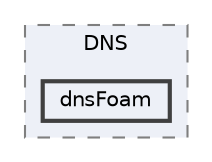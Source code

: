 digraph "applications/solvers/DNS/dnsFoam"
{
 // LATEX_PDF_SIZE
  bgcolor="transparent";
  edge [fontname=Helvetica,fontsize=10,labelfontname=Helvetica,labelfontsize=10];
  node [fontname=Helvetica,fontsize=10,shape=box,height=0.2,width=0.4];
  compound=true
  subgraph clusterdir_cd92214bc98a4694331953f5bfc53511 {
    graph [ bgcolor="#edf0f7", pencolor="grey50", label="DNS", fontname=Helvetica,fontsize=10 style="filled,dashed", URL="dir_cd92214bc98a4694331953f5bfc53511.html",tooltip=""]
  dir_86649e9769991d19bbf486690d08bde1 [label="dnsFoam", fillcolor="#edf0f7", color="grey25", style="filled,bold", URL="dir_86649e9769991d19bbf486690d08bde1.html",tooltip=""];
  }
}
